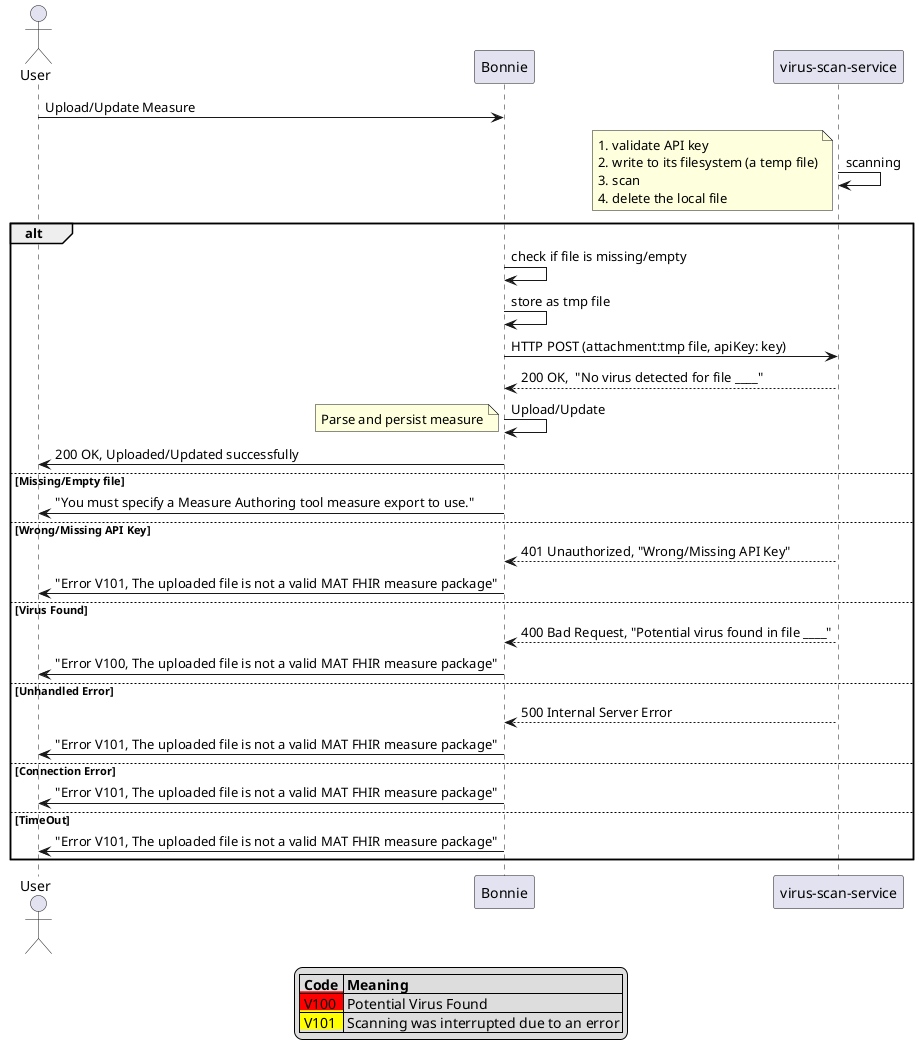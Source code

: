 @startuml
actor User

User -> Bonnie: Upload/Update Measure

"virus-scan-service" -> "virus-scan-service": scanning
note left
    1. validate API key
    2. write to its filesystem (a temp file)
    3. scan
    4. delete the local file
end note
alt
Bonnie -> Bonnie: check if file is missing/empty
Bonnie -> Bonnie: store as tmp file
Bonnie -> "virus-scan-service": HTTP POST (attachment:tmp file, apiKey: key)
"virus-scan-service" --> Bonnie: 200 OK,  "No virus detected for file ____"
Bonnie -> Bonnie: Upload/Update
note left
    Parse and persist measure
end note
Bonnie -> User: 200 OK, Uploaded/Updated successfully

else Missing/Empty file
Bonnie -> User: "You must specify a Measure Authoring tool measure export to use."

else Wrong/Missing API Key
"virus-scan-service" --> Bonnie: 401 Unauthorized, "Wrong/Missing API Key"
Bonnie -> User: "Error V101, The uploaded file is not a valid MAT FHIR measure package"

else Virus Found
"virus-scan-service" --> Bonnie: 400 Bad Request, "Potential virus found in file ____"
Bonnie -> User: "Error V100, The uploaded file is not a valid MAT FHIR measure package"

else Unhandled Error
"virus-scan-service" --> Bonnie: 500 Internal Server Error
Bonnie -> User: "Error V101, The uploaded file is not a valid MAT FHIR measure package"

else Connection Error
Bonnie -> User: "Error V101, The uploaded file is not a valid MAT FHIR measure package"

else TimeOut
Bonnie -> User: "Error V101, The uploaded file is not a valid MAT FHIR measure package"

end

legend
 |= Code |= Meaning |
 |<back:#red> V100  </back>| Potential Virus Found |
 |<back:#yellow> V101  </back>| Scanning was interrupted due to an error |
endlegend

@enduml